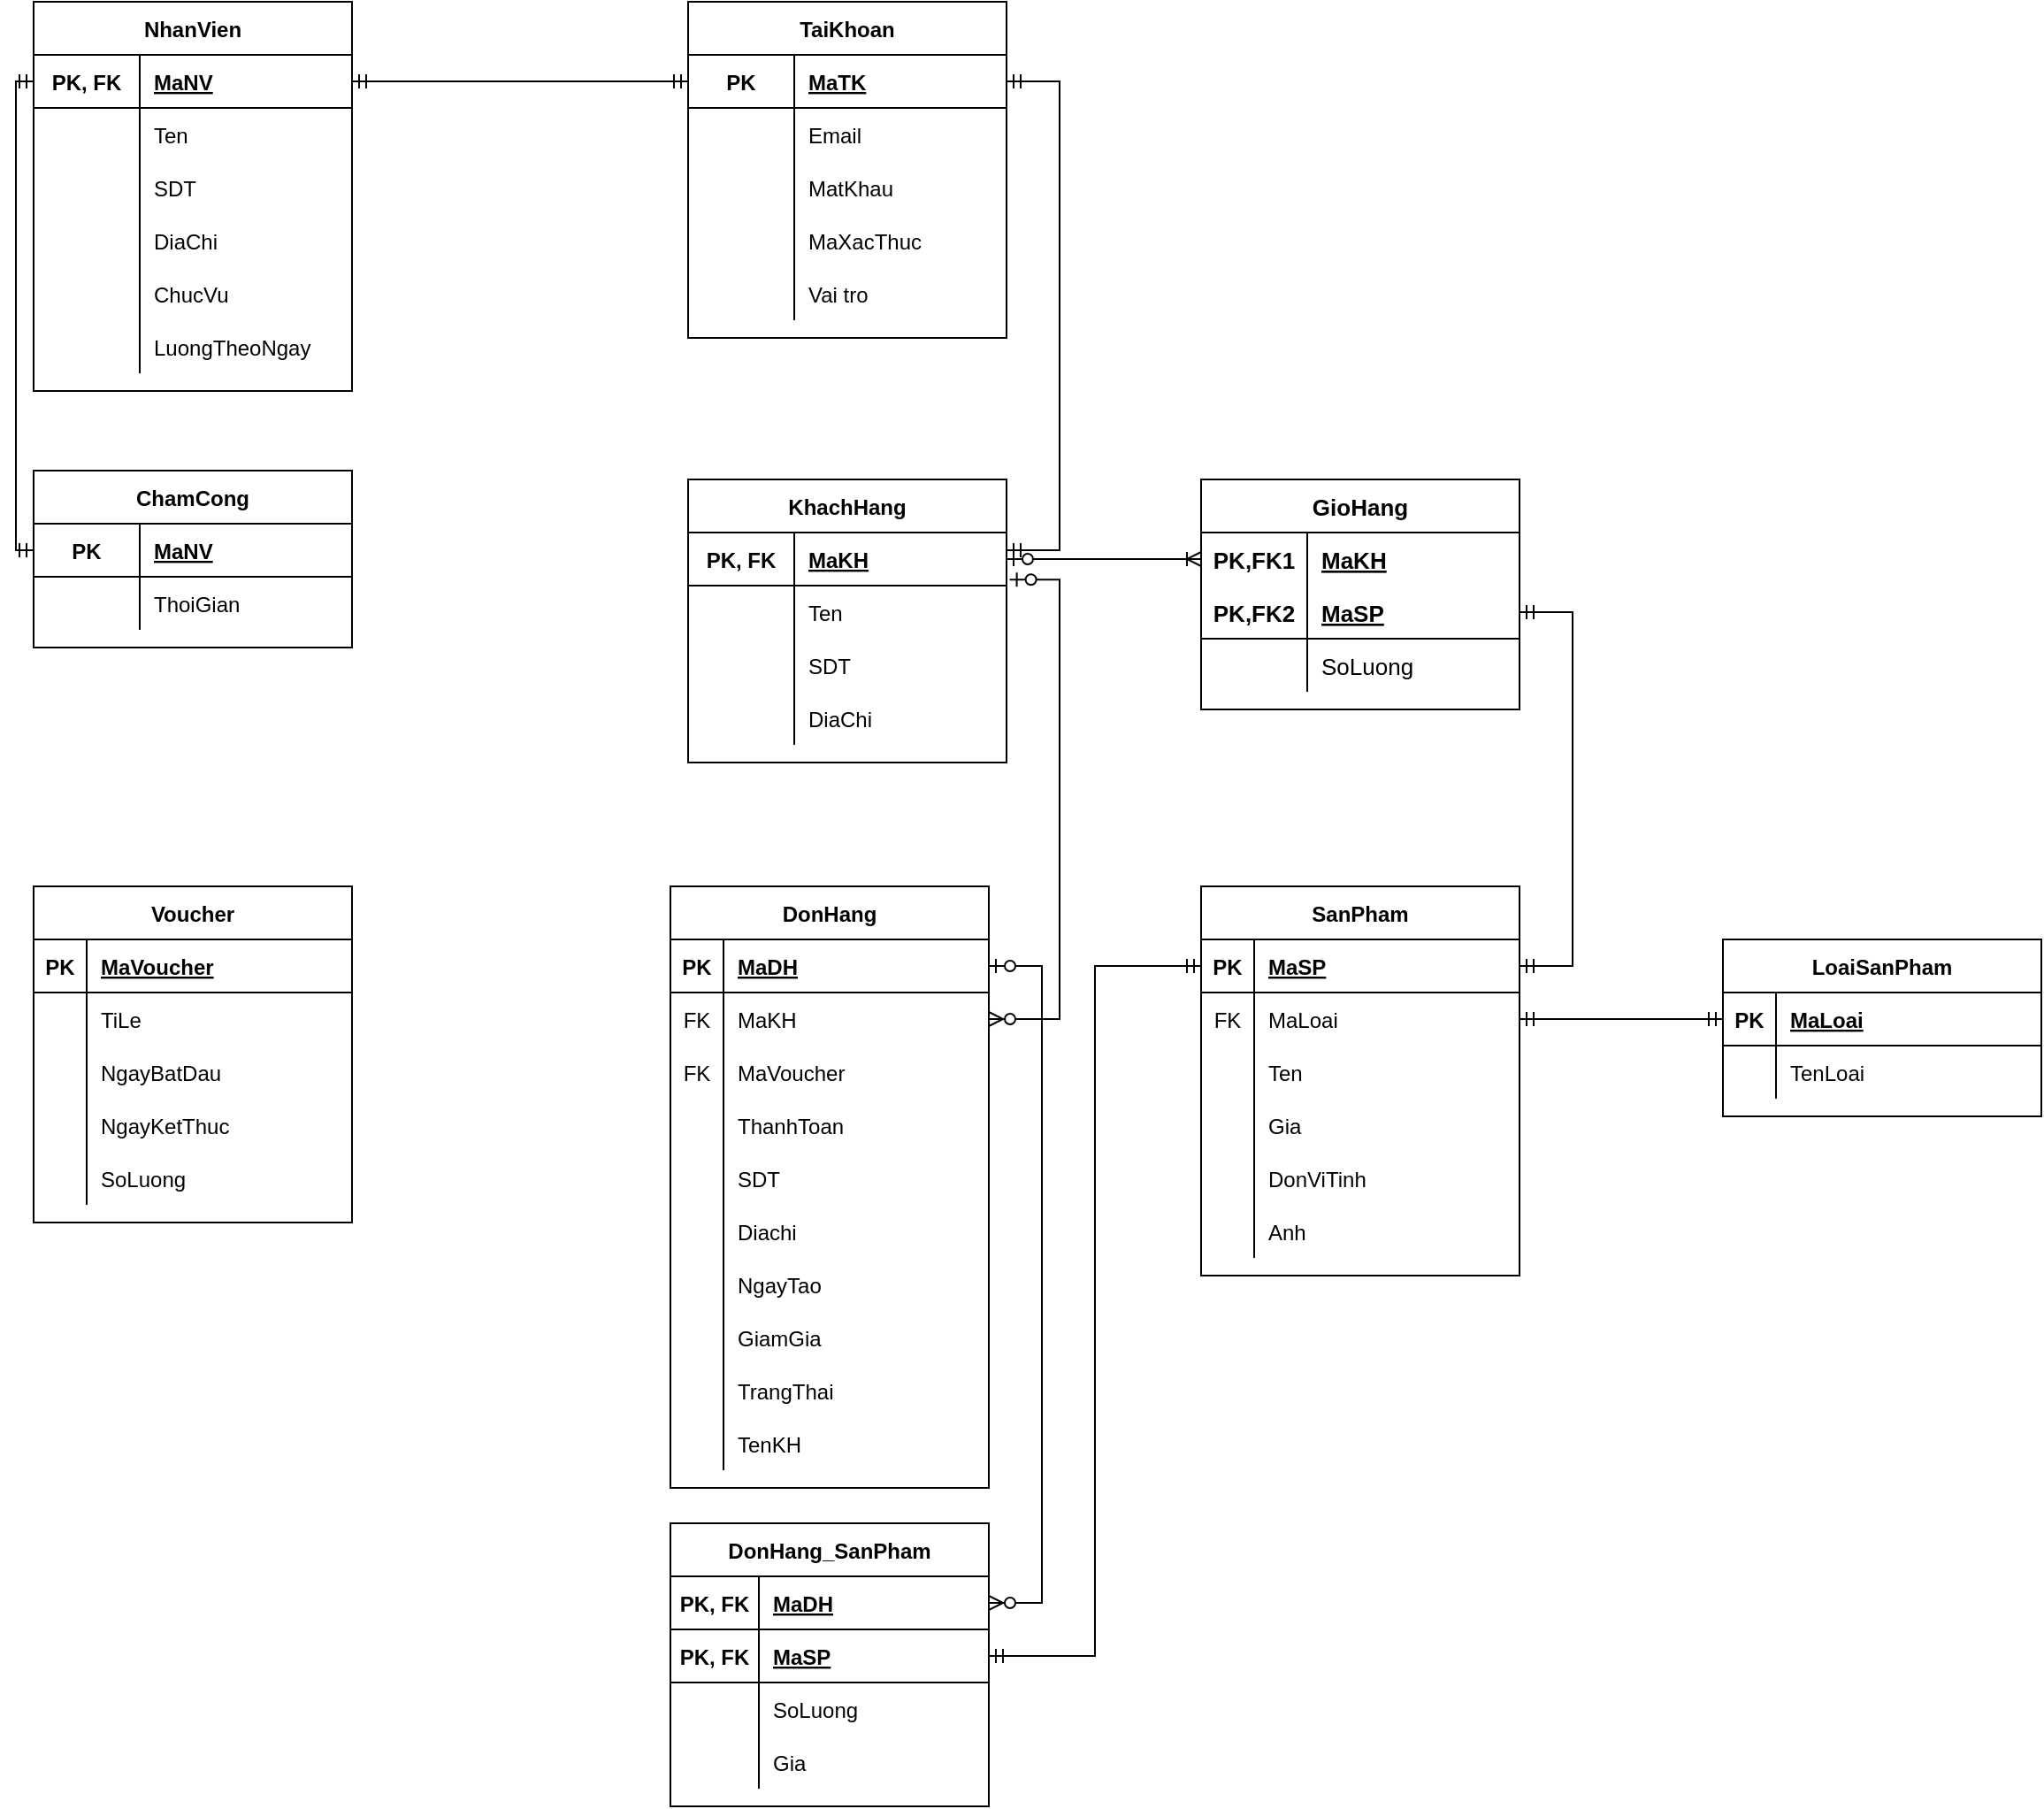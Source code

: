<mxfile version="20.5.1" type="device"><diagram id="2MQ65dTAMbM0hrOz49dH" name="Page-1"><mxGraphModel dx="1278" dy="539" grid="1" gridSize="10" guides="1" tooltips="1" connect="1" arrows="1" fold="1" page="1" pageScale="1" pageWidth="850" pageHeight="1100" math="0" shadow="0"><root><mxCell id="0"/><mxCell id="1" parent="0"/><mxCell id="7SohN_tbLrfVwOP-H9gC-47" value="KhachHang" style="shape=table;startSize=30;container=1;collapsible=1;childLayout=tableLayout;fixedRows=1;rowLines=0;fontStyle=1;align=center;resizeLast=1;" parent="1" vertex="1"><mxGeometry x="510" y="310" width="180" height="160" as="geometry"/></mxCell><mxCell id="7SohN_tbLrfVwOP-H9gC-48" value="" style="shape=tableRow;horizontal=0;startSize=0;swimlaneHead=0;swimlaneBody=0;fillColor=none;collapsible=0;dropTarget=0;points=[[0,0.5],[1,0.5]];portConstraint=eastwest;top=0;left=0;right=0;bottom=1;" parent="7SohN_tbLrfVwOP-H9gC-47" vertex="1"><mxGeometry y="30" width="180" height="30" as="geometry"/></mxCell><mxCell id="7SohN_tbLrfVwOP-H9gC-49" value="PK, FK" style="shape=partialRectangle;connectable=0;fillColor=none;top=0;left=0;bottom=0;right=0;fontStyle=1;overflow=hidden;" parent="7SohN_tbLrfVwOP-H9gC-48" vertex="1"><mxGeometry width="60" height="30" as="geometry"><mxRectangle width="60" height="30" as="alternateBounds"/></mxGeometry></mxCell><mxCell id="7SohN_tbLrfVwOP-H9gC-50" value="MaKH" style="shape=partialRectangle;connectable=0;fillColor=none;top=0;left=0;bottom=0;right=0;align=left;spacingLeft=6;fontStyle=5;overflow=hidden;" parent="7SohN_tbLrfVwOP-H9gC-48" vertex="1"><mxGeometry x="60" width="120" height="30" as="geometry"><mxRectangle width="120" height="30" as="alternateBounds"/></mxGeometry></mxCell><mxCell id="7SohN_tbLrfVwOP-H9gC-51" value="" style="shape=tableRow;horizontal=0;startSize=0;swimlaneHead=0;swimlaneBody=0;fillColor=none;collapsible=0;dropTarget=0;points=[[0,0.5],[1,0.5]];portConstraint=eastwest;top=0;left=0;right=0;bottom=0;" parent="7SohN_tbLrfVwOP-H9gC-47" vertex="1"><mxGeometry y="60" width="180" height="30" as="geometry"/></mxCell><mxCell id="7SohN_tbLrfVwOP-H9gC-52" value="" style="shape=partialRectangle;connectable=0;fillColor=none;top=0;left=0;bottom=0;right=0;editable=1;overflow=hidden;" parent="7SohN_tbLrfVwOP-H9gC-51" vertex="1"><mxGeometry width="60" height="30" as="geometry"><mxRectangle width="60" height="30" as="alternateBounds"/></mxGeometry></mxCell><mxCell id="7SohN_tbLrfVwOP-H9gC-53" value="Ten" style="shape=partialRectangle;connectable=0;fillColor=none;top=0;left=0;bottom=0;right=0;align=left;spacingLeft=6;overflow=hidden;" parent="7SohN_tbLrfVwOP-H9gC-51" vertex="1"><mxGeometry x="60" width="120" height="30" as="geometry"><mxRectangle width="120" height="30" as="alternateBounds"/></mxGeometry></mxCell><mxCell id="7SohN_tbLrfVwOP-H9gC-54" value="" style="shape=tableRow;horizontal=0;startSize=0;swimlaneHead=0;swimlaneBody=0;fillColor=none;collapsible=0;dropTarget=0;points=[[0,0.5],[1,0.5]];portConstraint=eastwest;top=0;left=0;right=0;bottom=0;" parent="7SohN_tbLrfVwOP-H9gC-47" vertex="1"><mxGeometry y="90" width="180" height="30" as="geometry"/></mxCell><mxCell id="7SohN_tbLrfVwOP-H9gC-55" value="" style="shape=partialRectangle;connectable=0;fillColor=none;top=0;left=0;bottom=0;right=0;editable=1;overflow=hidden;" parent="7SohN_tbLrfVwOP-H9gC-54" vertex="1"><mxGeometry width="60" height="30" as="geometry"><mxRectangle width="60" height="30" as="alternateBounds"/></mxGeometry></mxCell><mxCell id="7SohN_tbLrfVwOP-H9gC-56" value="SDT" style="shape=partialRectangle;connectable=0;fillColor=none;top=0;left=0;bottom=0;right=0;align=left;spacingLeft=6;overflow=hidden;" parent="7SohN_tbLrfVwOP-H9gC-54" vertex="1"><mxGeometry x="60" width="120" height="30" as="geometry"><mxRectangle width="120" height="30" as="alternateBounds"/></mxGeometry></mxCell><mxCell id="7SohN_tbLrfVwOP-H9gC-57" value="" style="shape=tableRow;horizontal=0;startSize=0;swimlaneHead=0;swimlaneBody=0;fillColor=none;collapsible=0;dropTarget=0;points=[[0,0.5],[1,0.5]];portConstraint=eastwest;top=0;left=0;right=0;bottom=0;" parent="7SohN_tbLrfVwOP-H9gC-47" vertex="1"><mxGeometry y="120" width="180" height="30" as="geometry"/></mxCell><mxCell id="7SohN_tbLrfVwOP-H9gC-58" value="" style="shape=partialRectangle;connectable=0;fillColor=none;top=0;left=0;bottom=0;right=0;editable=1;overflow=hidden;" parent="7SohN_tbLrfVwOP-H9gC-57" vertex="1"><mxGeometry width="60" height="30" as="geometry"><mxRectangle width="60" height="30" as="alternateBounds"/></mxGeometry></mxCell><mxCell id="7SohN_tbLrfVwOP-H9gC-59" value="DiaChi" style="shape=partialRectangle;connectable=0;fillColor=none;top=0;left=0;bottom=0;right=0;align=left;spacingLeft=6;overflow=hidden;" parent="7SohN_tbLrfVwOP-H9gC-57" vertex="1"><mxGeometry x="60" width="120" height="30" as="geometry"><mxRectangle width="120" height="30" as="alternateBounds"/></mxGeometry></mxCell><mxCell id="7SohN_tbLrfVwOP-H9gC-103" value="SanPham" style="shape=table;startSize=30;container=1;collapsible=1;childLayout=tableLayout;fixedRows=1;rowLines=0;fontStyle=1;align=center;resizeLast=1;" parent="1" vertex="1"><mxGeometry x="800" y="540" width="180" height="220" as="geometry"/></mxCell><mxCell id="7SohN_tbLrfVwOP-H9gC-104" value="" style="shape=tableRow;horizontal=0;startSize=0;swimlaneHead=0;swimlaneBody=0;fillColor=none;collapsible=0;dropTarget=0;points=[[0,0.5],[1,0.5]];portConstraint=eastwest;top=0;left=0;right=0;bottom=1;" parent="7SohN_tbLrfVwOP-H9gC-103" vertex="1"><mxGeometry y="30" width="180" height="30" as="geometry"/></mxCell><mxCell id="7SohN_tbLrfVwOP-H9gC-105" value="PK" style="shape=partialRectangle;connectable=0;fillColor=none;top=0;left=0;bottom=0;right=0;fontStyle=1;overflow=hidden;" parent="7SohN_tbLrfVwOP-H9gC-104" vertex="1"><mxGeometry width="30" height="30" as="geometry"><mxRectangle width="30" height="30" as="alternateBounds"/></mxGeometry></mxCell><mxCell id="7SohN_tbLrfVwOP-H9gC-106" value="MaSP" style="shape=partialRectangle;connectable=0;fillColor=none;top=0;left=0;bottom=0;right=0;align=left;spacingLeft=6;fontStyle=5;overflow=hidden;" parent="7SohN_tbLrfVwOP-H9gC-104" vertex="1"><mxGeometry x="30" width="150" height="30" as="geometry"><mxRectangle width="150" height="30" as="alternateBounds"/></mxGeometry></mxCell><mxCell id="7SohN_tbLrfVwOP-H9gC-107" value="" style="shape=tableRow;horizontal=0;startSize=0;swimlaneHead=0;swimlaneBody=0;fillColor=none;collapsible=0;dropTarget=0;points=[[0,0.5],[1,0.5]];portConstraint=eastwest;top=0;left=0;right=0;bottom=0;" parent="7SohN_tbLrfVwOP-H9gC-103" vertex="1"><mxGeometry y="60" width="180" height="30" as="geometry"/></mxCell><mxCell id="7SohN_tbLrfVwOP-H9gC-108" value="FK" style="shape=partialRectangle;connectable=0;fillColor=none;top=0;left=0;bottom=0;right=0;editable=1;overflow=hidden;" parent="7SohN_tbLrfVwOP-H9gC-107" vertex="1"><mxGeometry width="30" height="30" as="geometry"><mxRectangle width="30" height="30" as="alternateBounds"/></mxGeometry></mxCell><mxCell id="7SohN_tbLrfVwOP-H9gC-109" value="MaLoai" style="shape=partialRectangle;connectable=0;fillColor=none;top=0;left=0;bottom=0;right=0;align=left;spacingLeft=6;overflow=hidden;" parent="7SohN_tbLrfVwOP-H9gC-107" vertex="1"><mxGeometry x="30" width="150" height="30" as="geometry"><mxRectangle width="150" height="30" as="alternateBounds"/></mxGeometry></mxCell><mxCell id="7SohN_tbLrfVwOP-H9gC-110" value="" style="shape=tableRow;horizontal=0;startSize=0;swimlaneHead=0;swimlaneBody=0;fillColor=none;collapsible=0;dropTarget=0;points=[[0,0.5],[1,0.5]];portConstraint=eastwest;top=0;left=0;right=0;bottom=0;" parent="7SohN_tbLrfVwOP-H9gC-103" vertex="1"><mxGeometry y="90" width="180" height="30" as="geometry"/></mxCell><mxCell id="7SohN_tbLrfVwOP-H9gC-111" value="" style="shape=partialRectangle;connectable=0;fillColor=none;top=0;left=0;bottom=0;right=0;editable=1;overflow=hidden;" parent="7SohN_tbLrfVwOP-H9gC-110" vertex="1"><mxGeometry width="30" height="30" as="geometry"><mxRectangle width="30" height="30" as="alternateBounds"/></mxGeometry></mxCell><mxCell id="7SohN_tbLrfVwOP-H9gC-112" value="Ten" style="shape=partialRectangle;connectable=0;fillColor=none;top=0;left=0;bottom=0;right=0;align=left;spacingLeft=6;overflow=hidden;" parent="7SohN_tbLrfVwOP-H9gC-110" vertex="1"><mxGeometry x="30" width="150" height="30" as="geometry"><mxRectangle width="150" height="30" as="alternateBounds"/></mxGeometry></mxCell><mxCell id="7SohN_tbLrfVwOP-H9gC-113" value="" style="shape=tableRow;horizontal=0;startSize=0;swimlaneHead=0;swimlaneBody=0;fillColor=none;collapsible=0;dropTarget=0;points=[[0,0.5],[1,0.5]];portConstraint=eastwest;top=0;left=0;right=0;bottom=0;" parent="7SohN_tbLrfVwOP-H9gC-103" vertex="1"><mxGeometry y="120" width="180" height="30" as="geometry"/></mxCell><mxCell id="7SohN_tbLrfVwOP-H9gC-114" value="" style="shape=partialRectangle;connectable=0;fillColor=none;top=0;left=0;bottom=0;right=0;editable=1;overflow=hidden;" parent="7SohN_tbLrfVwOP-H9gC-113" vertex="1"><mxGeometry width="30" height="30" as="geometry"><mxRectangle width="30" height="30" as="alternateBounds"/></mxGeometry></mxCell><mxCell id="7SohN_tbLrfVwOP-H9gC-115" value="Gia" style="shape=partialRectangle;connectable=0;fillColor=none;top=0;left=0;bottom=0;right=0;align=left;spacingLeft=6;overflow=hidden;" parent="7SohN_tbLrfVwOP-H9gC-113" vertex="1"><mxGeometry x="30" width="150" height="30" as="geometry"><mxRectangle width="150" height="30" as="alternateBounds"/></mxGeometry></mxCell><mxCell id="7SohN_tbLrfVwOP-H9gC-116" value="" style="shape=tableRow;horizontal=0;startSize=0;swimlaneHead=0;swimlaneBody=0;fillColor=none;collapsible=0;dropTarget=0;points=[[0,0.5],[1,0.5]];portConstraint=eastwest;top=0;left=0;right=0;bottom=0;" parent="7SohN_tbLrfVwOP-H9gC-103" vertex="1"><mxGeometry y="150" width="180" height="30" as="geometry"/></mxCell><mxCell id="7SohN_tbLrfVwOP-H9gC-117" value="" style="shape=partialRectangle;connectable=0;fillColor=none;top=0;left=0;bottom=0;right=0;editable=1;overflow=hidden;" parent="7SohN_tbLrfVwOP-H9gC-116" vertex="1"><mxGeometry width="30" height="30" as="geometry"><mxRectangle width="30" height="30" as="alternateBounds"/></mxGeometry></mxCell><mxCell id="7SohN_tbLrfVwOP-H9gC-118" value="DonViTinh" style="shape=partialRectangle;connectable=0;fillColor=none;top=0;left=0;bottom=0;right=0;align=left;spacingLeft=6;overflow=hidden;" parent="7SohN_tbLrfVwOP-H9gC-116" vertex="1"><mxGeometry x="30" width="150" height="30" as="geometry"><mxRectangle width="150" height="30" as="alternateBounds"/></mxGeometry></mxCell><mxCell id="7SohN_tbLrfVwOP-H9gC-119" value="" style="shape=tableRow;horizontal=0;startSize=0;swimlaneHead=0;swimlaneBody=0;fillColor=none;collapsible=0;dropTarget=0;points=[[0,0.5],[1,0.5]];portConstraint=eastwest;top=0;left=0;right=0;bottom=0;" parent="7SohN_tbLrfVwOP-H9gC-103" vertex="1"><mxGeometry y="180" width="180" height="30" as="geometry"/></mxCell><mxCell id="7SohN_tbLrfVwOP-H9gC-120" value="" style="shape=partialRectangle;connectable=0;fillColor=none;top=0;left=0;bottom=0;right=0;editable=1;overflow=hidden;" parent="7SohN_tbLrfVwOP-H9gC-119" vertex="1"><mxGeometry width="30" height="30" as="geometry"><mxRectangle width="30" height="30" as="alternateBounds"/></mxGeometry></mxCell><mxCell id="7SohN_tbLrfVwOP-H9gC-121" value="Anh" style="shape=partialRectangle;connectable=0;fillColor=none;top=0;left=0;bottom=0;right=0;align=left;spacingLeft=6;overflow=hidden;" parent="7SohN_tbLrfVwOP-H9gC-119" vertex="1"><mxGeometry x="30" width="150" height="30" as="geometry"><mxRectangle width="150" height="30" as="alternateBounds"/></mxGeometry></mxCell><mxCell id="7SohN_tbLrfVwOP-H9gC-122" value="LoaiSanPham" style="shape=table;startSize=30;container=1;collapsible=1;childLayout=tableLayout;fixedRows=1;rowLines=0;fontStyle=1;align=center;resizeLast=1;" parent="1" vertex="1"><mxGeometry x="1095" y="570" width="180" height="100" as="geometry"/></mxCell><mxCell id="7SohN_tbLrfVwOP-H9gC-123" value="" style="shape=tableRow;horizontal=0;startSize=0;swimlaneHead=0;swimlaneBody=0;fillColor=none;collapsible=0;dropTarget=0;points=[[0,0.5],[1,0.5]];portConstraint=eastwest;top=0;left=0;right=0;bottom=1;" parent="7SohN_tbLrfVwOP-H9gC-122" vertex="1"><mxGeometry y="30" width="180" height="30" as="geometry"/></mxCell><mxCell id="7SohN_tbLrfVwOP-H9gC-124" value="PK" style="shape=partialRectangle;connectable=0;fillColor=none;top=0;left=0;bottom=0;right=0;fontStyle=1;overflow=hidden;" parent="7SohN_tbLrfVwOP-H9gC-123" vertex="1"><mxGeometry width="30" height="30" as="geometry"><mxRectangle width="30" height="30" as="alternateBounds"/></mxGeometry></mxCell><mxCell id="7SohN_tbLrfVwOP-H9gC-125" value="MaLoai" style="shape=partialRectangle;connectable=0;fillColor=none;top=0;left=0;bottom=0;right=0;align=left;spacingLeft=6;fontStyle=5;overflow=hidden;" parent="7SohN_tbLrfVwOP-H9gC-123" vertex="1"><mxGeometry x="30" width="150" height="30" as="geometry"><mxRectangle width="150" height="30" as="alternateBounds"/></mxGeometry></mxCell><mxCell id="7SohN_tbLrfVwOP-H9gC-126" value="" style="shape=tableRow;horizontal=0;startSize=0;swimlaneHead=0;swimlaneBody=0;fillColor=none;collapsible=0;dropTarget=0;points=[[0,0.5],[1,0.5]];portConstraint=eastwest;top=0;left=0;right=0;bottom=0;" parent="7SohN_tbLrfVwOP-H9gC-122" vertex="1"><mxGeometry y="60" width="180" height="30" as="geometry"/></mxCell><mxCell id="7SohN_tbLrfVwOP-H9gC-127" value="" style="shape=partialRectangle;connectable=0;fillColor=none;top=0;left=0;bottom=0;right=0;editable=1;overflow=hidden;" parent="7SohN_tbLrfVwOP-H9gC-126" vertex="1"><mxGeometry width="30" height="30" as="geometry"><mxRectangle width="30" height="30" as="alternateBounds"/></mxGeometry></mxCell><mxCell id="7SohN_tbLrfVwOP-H9gC-128" value="TenLoai" style="shape=partialRectangle;connectable=0;fillColor=none;top=0;left=0;bottom=0;right=0;align=left;spacingLeft=6;overflow=hidden;" parent="7SohN_tbLrfVwOP-H9gC-126" vertex="1"><mxGeometry x="30" width="150" height="30" as="geometry"><mxRectangle width="150" height="30" as="alternateBounds"/></mxGeometry></mxCell><mxCell id="7SohN_tbLrfVwOP-H9gC-135" value="DonHang" style="shape=table;startSize=30;container=1;collapsible=1;childLayout=tableLayout;fixedRows=1;rowLines=0;fontStyle=1;align=center;resizeLast=1;" parent="1" vertex="1"><mxGeometry x="500" y="540" width="180" height="340" as="geometry"/></mxCell><mxCell id="7SohN_tbLrfVwOP-H9gC-136" value="" style="shape=tableRow;horizontal=0;startSize=0;swimlaneHead=0;swimlaneBody=0;fillColor=none;collapsible=0;dropTarget=0;points=[[0,0.5],[1,0.5]];portConstraint=eastwest;top=0;left=0;right=0;bottom=1;" parent="7SohN_tbLrfVwOP-H9gC-135" vertex="1"><mxGeometry y="30" width="180" height="30" as="geometry"/></mxCell><mxCell id="7SohN_tbLrfVwOP-H9gC-137" value="PK" style="shape=partialRectangle;connectable=0;fillColor=none;top=0;left=0;bottom=0;right=0;fontStyle=1;overflow=hidden;" parent="7SohN_tbLrfVwOP-H9gC-136" vertex="1"><mxGeometry width="30" height="30" as="geometry"><mxRectangle width="30" height="30" as="alternateBounds"/></mxGeometry></mxCell><mxCell id="7SohN_tbLrfVwOP-H9gC-138" value="MaDH" style="shape=partialRectangle;connectable=0;fillColor=none;top=0;left=0;bottom=0;right=0;align=left;spacingLeft=6;fontStyle=5;overflow=hidden;" parent="7SohN_tbLrfVwOP-H9gC-136" vertex="1"><mxGeometry x="30" width="150" height="30" as="geometry"><mxRectangle width="150" height="30" as="alternateBounds"/></mxGeometry></mxCell><mxCell id="7SohN_tbLrfVwOP-H9gC-139" value="" style="shape=tableRow;horizontal=0;startSize=0;swimlaneHead=0;swimlaneBody=0;fillColor=none;collapsible=0;dropTarget=0;points=[[0,0.5],[1,0.5]];portConstraint=eastwest;top=0;left=0;right=0;bottom=0;" parent="7SohN_tbLrfVwOP-H9gC-135" vertex="1"><mxGeometry y="60" width="180" height="30" as="geometry"/></mxCell><mxCell id="7SohN_tbLrfVwOP-H9gC-140" value="FK" style="shape=partialRectangle;connectable=0;fillColor=none;top=0;left=0;bottom=0;right=0;editable=1;overflow=hidden;" parent="7SohN_tbLrfVwOP-H9gC-139" vertex="1"><mxGeometry width="30" height="30" as="geometry"><mxRectangle width="30" height="30" as="alternateBounds"/></mxGeometry></mxCell><mxCell id="7SohN_tbLrfVwOP-H9gC-141" value="MaKH" style="shape=partialRectangle;connectable=0;fillColor=none;top=0;left=0;bottom=0;right=0;align=left;spacingLeft=6;overflow=hidden;" parent="7SohN_tbLrfVwOP-H9gC-139" vertex="1"><mxGeometry x="30" width="150" height="30" as="geometry"><mxRectangle width="150" height="30" as="alternateBounds"/></mxGeometry></mxCell><mxCell id="7SohN_tbLrfVwOP-H9gC-142" value="" style="shape=tableRow;horizontal=0;startSize=0;swimlaneHead=0;swimlaneBody=0;fillColor=none;collapsible=0;dropTarget=0;points=[[0,0.5],[1,0.5]];portConstraint=eastwest;top=0;left=0;right=0;bottom=0;" parent="7SohN_tbLrfVwOP-H9gC-135" vertex="1"><mxGeometry y="90" width="180" height="30" as="geometry"/></mxCell><mxCell id="7SohN_tbLrfVwOP-H9gC-143" value="FK" style="shape=partialRectangle;connectable=0;fillColor=none;top=0;left=0;bottom=0;right=0;editable=1;overflow=hidden;" parent="7SohN_tbLrfVwOP-H9gC-142" vertex="1"><mxGeometry width="30" height="30" as="geometry"><mxRectangle width="30" height="30" as="alternateBounds"/></mxGeometry></mxCell><mxCell id="7SohN_tbLrfVwOP-H9gC-144" value="MaVoucher" style="shape=partialRectangle;connectable=0;fillColor=none;top=0;left=0;bottom=0;right=0;align=left;spacingLeft=6;overflow=hidden;" parent="7SohN_tbLrfVwOP-H9gC-142" vertex="1"><mxGeometry x="30" width="150" height="30" as="geometry"><mxRectangle width="150" height="30" as="alternateBounds"/></mxGeometry></mxCell><mxCell id="7SohN_tbLrfVwOP-H9gC-145" value="" style="shape=tableRow;horizontal=0;startSize=0;swimlaneHead=0;swimlaneBody=0;fillColor=none;collapsible=0;dropTarget=0;points=[[0,0.5],[1,0.5]];portConstraint=eastwest;top=0;left=0;right=0;bottom=0;" parent="7SohN_tbLrfVwOP-H9gC-135" vertex="1"><mxGeometry y="120" width="180" height="30" as="geometry"/></mxCell><mxCell id="7SohN_tbLrfVwOP-H9gC-146" value="" style="shape=partialRectangle;connectable=0;fillColor=none;top=0;left=0;bottom=0;right=0;editable=1;overflow=hidden;" parent="7SohN_tbLrfVwOP-H9gC-145" vertex="1"><mxGeometry width="30" height="30" as="geometry"><mxRectangle width="30" height="30" as="alternateBounds"/></mxGeometry></mxCell><mxCell id="7SohN_tbLrfVwOP-H9gC-147" value="ThanhToan" style="shape=partialRectangle;connectable=0;fillColor=none;top=0;left=0;bottom=0;right=0;align=left;spacingLeft=6;overflow=hidden;" parent="7SohN_tbLrfVwOP-H9gC-145" vertex="1"><mxGeometry x="30" width="150" height="30" as="geometry"><mxRectangle width="150" height="30" as="alternateBounds"/></mxGeometry></mxCell><mxCell id="7SohN_tbLrfVwOP-H9gC-148" value="" style="shape=tableRow;horizontal=0;startSize=0;swimlaneHead=0;swimlaneBody=0;fillColor=none;collapsible=0;dropTarget=0;points=[[0,0.5],[1,0.5]];portConstraint=eastwest;top=0;left=0;right=0;bottom=0;" parent="7SohN_tbLrfVwOP-H9gC-135" vertex="1"><mxGeometry y="150" width="180" height="30" as="geometry"/></mxCell><mxCell id="7SohN_tbLrfVwOP-H9gC-149" value="" style="shape=partialRectangle;connectable=0;fillColor=none;top=0;left=0;bottom=0;right=0;editable=1;overflow=hidden;" parent="7SohN_tbLrfVwOP-H9gC-148" vertex="1"><mxGeometry width="30" height="30" as="geometry"><mxRectangle width="30" height="30" as="alternateBounds"/></mxGeometry></mxCell><mxCell id="7SohN_tbLrfVwOP-H9gC-150" value="SDT" style="shape=partialRectangle;connectable=0;fillColor=none;top=0;left=0;bottom=0;right=0;align=left;spacingLeft=6;overflow=hidden;" parent="7SohN_tbLrfVwOP-H9gC-148" vertex="1"><mxGeometry x="30" width="150" height="30" as="geometry"><mxRectangle width="150" height="30" as="alternateBounds"/></mxGeometry></mxCell><mxCell id="7SohN_tbLrfVwOP-H9gC-196" value="" style="shape=tableRow;horizontal=0;startSize=0;swimlaneHead=0;swimlaneBody=0;fillColor=none;collapsible=0;dropTarget=0;points=[[0,0.5],[1,0.5]];portConstraint=eastwest;top=0;left=0;right=0;bottom=0;" parent="7SohN_tbLrfVwOP-H9gC-135" vertex="1"><mxGeometry y="180" width="180" height="30" as="geometry"/></mxCell><mxCell id="7SohN_tbLrfVwOP-H9gC-197" value="" style="shape=partialRectangle;connectable=0;fillColor=none;top=0;left=0;bottom=0;right=0;editable=1;overflow=hidden;" parent="7SohN_tbLrfVwOP-H9gC-196" vertex="1"><mxGeometry width="30" height="30" as="geometry"><mxRectangle width="30" height="30" as="alternateBounds"/></mxGeometry></mxCell><mxCell id="7SohN_tbLrfVwOP-H9gC-198" value="Diachi" style="shape=partialRectangle;connectable=0;fillColor=none;top=0;left=0;bottom=0;right=0;align=left;spacingLeft=6;overflow=hidden;" parent="7SohN_tbLrfVwOP-H9gC-196" vertex="1"><mxGeometry x="30" width="150" height="30" as="geometry"><mxRectangle width="150" height="30" as="alternateBounds"/></mxGeometry></mxCell><mxCell id="7SohN_tbLrfVwOP-H9gC-199" value="" style="shape=tableRow;horizontal=0;startSize=0;swimlaneHead=0;swimlaneBody=0;fillColor=none;collapsible=0;dropTarget=0;points=[[0,0.5],[1,0.5]];portConstraint=eastwest;top=0;left=0;right=0;bottom=0;" parent="7SohN_tbLrfVwOP-H9gC-135" vertex="1"><mxGeometry y="210" width="180" height="30" as="geometry"/></mxCell><mxCell id="7SohN_tbLrfVwOP-H9gC-200" value="" style="shape=partialRectangle;connectable=0;fillColor=none;top=0;left=0;bottom=0;right=0;editable=1;overflow=hidden;" parent="7SohN_tbLrfVwOP-H9gC-199" vertex="1"><mxGeometry width="30" height="30" as="geometry"><mxRectangle width="30" height="30" as="alternateBounds"/></mxGeometry></mxCell><mxCell id="7SohN_tbLrfVwOP-H9gC-201" value="NgayTao" style="shape=partialRectangle;connectable=0;fillColor=none;top=0;left=0;bottom=0;right=0;align=left;spacingLeft=6;overflow=hidden;" parent="7SohN_tbLrfVwOP-H9gC-199" vertex="1"><mxGeometry x="30" width="150" height="30" as="geometry"><mxRectangle width="150" height="30" as="alternateBounds"/></mxGeometry></mxCell><mxCell id="Rgbl98CQS4b7A144QTYz-1" value="" style="shape=tableRow;horizontal=0;startSize=0;swimlaneHead=0;swimlaneBody=0;fillColor=none;collapsible=0;dropTarget=0;points=[[0,0.5],[1,0.5]];portConstraint=eastwest;top=0;left=0;right=0;bottom=0;" parent="7SohN_tbLrfVwOP-H9gC-135" vertex="1"><mxGeometry y="240" width="180" height="30" as="geometry"/></mxCell><mxCell id="Rgbl98CQS4b7A144QTYz-2" value="" style="shape=partialRectangle;connectable=0;fillColor=none;top=0;left=0;bottom=0;right=0;editable=1;overflow=hidden;" parent="Rgbl98CQS4b7A144QTYz-1" vertex="1"><mxGeometry width="30" height="30" as="geometry"><mxRectangle width="30" height="30" as="alternateBounds"/></mxGeometry></mxCell><mxCell id="Rgbl98CQS4b7A144QTYz-3" value="GiamGia" style="shape=partialRectangle;connectable=0;fillColor=none;top=0;left=0;bottom=0;right=0;align=left;spacingLeft=6;overflow=hidden;" parent="Rgbl98CQS4b7A144QTYz-1" vertex="1"><mxGeometry x="30" width="150" height="30" as="geometry"><mxRectangle width="150" height="30" as="alternateBounds"/></mxGeometry></mxCell><mxCell id="Rgbl98CQS4b7A144QTYz-4" value="" style="shape=tableRow;horizontal=0;startSize=0;swimlaneHead=0;swimlaneBody=0;fillColor=none;collapsible=0;dropTarget=0;points=[[0,0.5],[1,0.5]];portConstraint=eastwest;top=0;left=0;right=0;bottom=0;" parent="7SohN_tbLrfVwOP-H9gC-135" vertex="1"><mxGeometry y="270" width="180" height="30" as="geometry"/></mxCell><mxCell id="Rgbl98CQS4b7A144QTYz-5" value="" style="shape=partialRectangle;connectable=0;fillColor=none;top=0;left=0;bottom=0;right=0;editable=1;overflow=hidden;" parent="Rgbl98CQS4b7A144QTYz-4" vertex="1"><mxGeometry width="30" height="30" as="geometry"><mxRectangle width="30" height="30" as="alternateBounds"/></mxGeometry></mxCell><mxCell id="Rgbl98CQS4b7A144QTYz-6" value="TrangThai" style="shape=partialRectangle;connectable=0;fillColor=none;top=0;left=0;bottom=0;right=0;align=left;spacingLeft=6;overflow=hidden;" parent="Rgbl98CQS4b7A144QTYz-4" vertex="1"><mxGeometry x="30" width="150" height="30" as="geometry"><mxRectangle width="150" height="30" as="alternateBounds"/></mxGeometry></mxCell><mxCell id="PHkFn1XntpcdCClT9qyd-1" value="" style="shape=tableRow;horizontal=0;startSize=0;swimlaneHead=0;swimlaneBody=0;fillColor=none;collapsible=0;dropTarget=0;points=[[0,0.5],[1,0.5]];portConstraint=eastwest;top=0;left=0;right=0;bottom=0;" vertex="1" parent="7SohN_tbLrfVwOP-H9gC-135"><mxGeometry y="300" width="180" height="30" as="geometry"/></mxCell><mxCell id="PHkFn1XntpcdCClT9qyd-2" value="" style="shape=partialRectangle;connectable=0;fillColor=none;top=0;left=0;bottom=0;right=0;editable=1;overflow=hidden;" vertex="1" parent="PHkFn1XntpcdCClT9qyd-1"><mxGeometry width="30" height="30" as="geometry"><mxRectangle width="30" height="30" as="alternateBounds"/></mxGeometry></mxCell><mxCell id="PHkFn1XntpcdCClT9qyd-3" value="TenKH" style="shape=partialRectangle;connectable=0;fillColor=none;top=0;left=0;bottom=0;right=0;align=left;spacingLeft=6;overflow=hidden;" vertex="1" parent="PHkFn1XntpcdCClT9qyd-1"><mxGeometry x="30" width="150" height="30" as="geometry"><mxRectangle width="150" height="30" as="alternateBounds"/></mxGeometry></mxCell><mxCell id="7SohN_tbLrfVwOP-H9gC-151" value="DonHang_SanPham" style="shape=table;startSize=30;container=1;collapsible=1;childLayout=tableLayout;fixedRows=1;rowLines=0;fontStyle=1;align=center;resizeLast=1;" parent="1" vertex="1"><mxGeometry x="500" y="900" width="180" height="160" as="geometry"/></mxCell><mxCell id="cTCHvyXPVBJy12ku8Khw-1" value="" style="shape=tableRow;horizontal=0;startSize=0;swimlaneHead=0;swimlaneBody=0;fillColor=none;collapsible=0;dropTarget=0;points=[[0,0.5],[1,0.5]];portConstraint=eastwest;top=0;left=0;right=0;bottom=1;" parent="7SohN_tbLrfVwOP-H9gC-151" vertex="1"><mxGeometry y="30" width="180" height="30" as="geometry"/></mxCell><mxCell id="cTCHvyXPVBJy12ku8Khw-2" value="PK, FK" style="shape=partialRectangle;connectable=0;fillColor=none;top=0;left=0;bottom=0;right=0;fontStyle=1;overflow=hidden;" parent="cTCHvyXPVBJy12ku8Khw-1" vertex="1"><mxGeometry width="50" height="30" as="geometry"><mxRectangle width="50" height="30" as="alternateBounds"/></mxGeometry></mxCell><mxCell id="cTCHvyXPVBJy12ku8Khw-3" value="MaDH" style="shape=partialRectangle;connectable=0;fillColor=none;top=0;left=0;bottom=0;right=0;align=left;spacingLeft=6;fontStyle=5;overflow=hidden;" parent="cTCHvyXPVBJy12ku8Khw-1" vertex="1"><mxGeometry x="50" width="130" height="30" as="geometry"><mxRectangle width="130" height="30" as="alternateBounds"/></mxGeometry></mxCell><mxCell id="7SohN_tbLrfVwOP-H9gC-152" value="" style="shape=tableRow;horizontal=0;startSize=0;swimlaneHead=0;swimlaneBody=0;fillColor=none;collapsible=0;dropTarget=0;points=[[0,0.5],[1,0.5]];portConstraint=eastwest;top=0;left=0;right=0;bottom=1;" parent="7SohN_tbLrfVwOP-H9gC-151" vertex="1"><mxGeometry y="60" width="180" height="30" as="geometry"/></mxCell><mxCell id="7SohN_tbLrfVwOP-H9gC-153" value="PK, FK" style="shape=partialRectangle;connectable=0;fillColor=none;top=0;left=0;bottom=0;right=0;fontStyle=1;overflow=hidden;" parent="7SohN_tbLrfVwOP-H9gC-152" vertex="1"><mxGeometry width="50" height="30" as="geometry"><mxRectangle width="50" height="30" as="alternateBounds"/></mxGeometry></mxCell><mxCell id="7SohN_tbLrfVwOP-H9gC-154" value="MaSP" style="shape=partialRectangle;connectable=0;fillColor=none;top=0;left=0;bottom=0;right=0;align=left;spacingLeft=6;fontStyle=5;overflow=hidden;" parent="7SohN_tbLrfVwOP-H9gC-152" vertex="1"><mxGeometry x="50" width="130" height="30" as="geometry"><mxRectangle width="130" height="30" as="alternateBounds"/></mxGeometry></mxCell><mxCell id="7SohN_tbLrfVwOP-H9gC-158" value="" style="shape=tableRow;horizontal=0;startSize=0;swimlaneHead=0;swimlaneBody=0;fillColor=none;collapsible=0;dropTarget=0;points=[[0,0.5],[1,0.5]];portConstraint=eastwest;top=0;left=0;right=0;bottom=0;" parent="7SohN_tbLrfVwOP-H9gC-151" vertex="1"><mxGeometry y="90" width="180" height="30" as="geometry"/></mxCell><mxCell id="7SohN_tbLrfVwOP-H9gC-159" value="" style="shape=partialRectangle;connectable=0;fillColor=none;top=0;left=0;bottom=0;right=0;editable=1;overflow=hidden;" parent="7SohN_tbLrfVwOP-H9gC-158" vertex="1"><mxGeometry width="50" height="30" as="geometry"><mxRectangle width="50" height="30" as="alternateBounds"/></mxGeometry></mxCell><mxCell id="7SohN_tbLrfVwOP-H9gC-160" value="SoLuong" style="shape=partialRectangle;connectable=0;fillColor=none;top=0;left=0;bottom=0;right=0;align=left;spacingLeft=6;overflow=hidden;" parent="7SohN_tbLrfVwOP-H9gC-158" vertex="1"><mxGeometry x="50" width="130" height="30" as="geometry"><mxRectangle width="130" height="30" as="alternateBounds"/></mxGeometry></mxCell><mxCell id="7SohN_tbLrfVwOP-H9gC-161" value="" style="shape=tableRow;horizontal=0;startSize=0;swimlaneHead=0;swimlaneBody=0;fillColor=none;collapsible=0;dropTarget=0;points=[[0,0.5],[1,0.5]];portConstraint=eastwest;top=0;left=0;right=0;bottom=0;" parent="7SohN_tbLrfVwOP-H9gC-151" vertex="1"><mxGeometry y="120" width="180" height="30" as="geometry"/></mxCell><mxCell id="7SohN_tbLrfVwOP-H9gC-162" value="" style="shape=partialRectangle;connectable=0;fillColor=none;top=0;left=0;bottom=0;right=0;editable=1;overflow=hidden;" parent="7SohN_tbLrfVwOP-H9gC-161" vertex="1"><mxGeometry width="50" height="30" as="geometry"><mxRectangle width="50" height="30" as="alternateBounds"/></mxGeometry></mxCell><mxCell id="7SohN_tbLrfVwOP-H9gC-163" value="Gia" style="shape=partialRectangle;connectable=0;fillColor=none;top=0;left=0;bottom=0;right=0;align=left;spacingLeft=6;overflow=hidden;" parent="7SohN_tbLrfVwOP-H9gC-161" vertex="1"><mxGeometry x="50" width="130" height="30" as="geometry"><mxRectangle width="130" height="30" as="alternateBounds"/></mxGeometry></mxCell><mxCell id="7SohN_tbLrfVwOP-H9gC-164" value="Voucher" style="shape=table;startSize=30;container=1;collapsible=1;childLayout=tableLayout;fixedRows=1;rowLines=0;fontStyle=1;align=center;resizeLast=1;" parent="1" vertex="1"><mxGeometry x="140" y="540" width="180" height="190" as="geometry"/></mxCell><mxCell id="7SohN_tbLrfVwOP-H9gC-165" value="" style="shape=tableRow;horizontal=0;startSize=0;swimlaneHead=0;swimlaneBody=0;fillColor=none;collapsible=0;dropTarget=0;points=[[0,0.5],[1,0.5]];portConstraint=eastwest;top=0;left=0;right=0;bottom=1;" parent="7SohN_tbLrfVwOP-H9gC-164" vertex="1"><mxGeometry y="30" width="180" height="30" as="geometry"/></mxCell><mxCell id="7SohN_tbLrfVwOP-H9gC-166" value="PK" style="shape=partialRectangle;connectable=0;fillColor=none;top=0;left=0;bottom=0;right=0;fontStyle=1;overflow=hidden;" parent="7SohN_tbLrfVwOP-H9gC-165" vertex="1"><mxGeometry width="30" height="30" as="geometry"><mxRectangle width="30" height="30" as="alternateBounds"/></mxGeometry></mxCell><mxCell id="7SohN_tbLrfVwOP-H9gC-167" value="MaVoucher" style="shape=partialRectangle;connectable=0;fillColor=none;top=0;left=0;bottom=0;right=0;align=left;spacingLeft=6;fontStyle=5;overflow=hidden;" parent="7SohN_tbLrfVwOP-H9gC-165" vertex="1"><mxGeometry x="30" width="150" height="30" as="geometry"><mxRectangle width="150" height="30" as="alternateBounds"/></mxGeometry></mxCell><mxCell id="7SohN_tbLrfVwOP-H9gC-168" value="" style="shape=tableRow;horizontal=0;startSize=0;swimlaneHead=0;swimlaneBody=0;fillColor=none;collapsible=0;dropTarget=0;points=[[0,0.5],[1,0.5]];portConstraint=eastwest;top=0;left=0;right=0;bottom=0;" parent="7SohN_tbLrfVwOP-H9gC-164" vertex="1"><mxGeometry y="60" width="180" height="30" as="geometry"/></mxCell><mxCell id="7SohN_tbLrfVwOP-H9gC-169" value="" style="shape=partialRectangle;connectable=0;fillColor=none;top=0;left=0;bottom=0;right=0;editable=1;overflow=hidden;" parent="7SohN_tbLrfVwOP-H9gC-168" vertex="1"><mxGeometry width="30" height="30" as="geometry"><mxRectangle width="30" height="30" as="alternateBounds"/></mxGeometry></mxCell><mxCell id="7SohN_tbLrfVwOP-H9gC-170" value="TiLe" style="shape=partialRectangle;connectable=0;fillColor=none;top=0;left=0;bottom=0;right=0;align=left;spacingLeft=6;overflow=hidden;" parent="7SohN_tbLrfVwOP-H9gC-168" vertex="1"><mxGeometry x="30" width="150" height="30" as="geometry"><mxRectangle width="150" height="30" as="alternateBounds"/></mxGeometry></mxCell><mxCell id="7SohN_tbLrfVwOP-H9gC-174" value="" style="shape=tableRow;horizontal=0;startSize=0;swimlaneHead=0;swimlaneBody=0;fillColor=none;collapsible=0;dropTarget=0;points=[[0,0.5],[1,0.5]];portConstraint=eastwest;top=0;left=0;right=0;bottom=0;" parent="7SohN_tbLrfVwOP-H9gC-164" vertex="1"><mxGeometry y="90" width="180" height="30" as="geometry"/></mxCell><mxCell id="7SohN_tbLrfVwOP-H9gC-175" value="" style="shape=partialRectangle;connectable=0;fillColor=none;top=0;left=0;bottom=0;right=0;editable=1;overflow=hidden;" parent="7SohN_tbLrfVwOP-H9gC-174" vertex="1"><mxGeometry width="30" height="30" as="geometry"><mxRectangle width="30" height="30" as="alternateBounds"/></mxGeometry></mxCell><mxCell id="7SohN_tbLrfVwOP-H9gC-176" value="NgayBatDau" style="shape=partialRectangle;connectable=0;fillColor=none;top=0;left=0;bottom=0;right=0;align=left;spacingLeft=6;overflow=hidden;" parent="7SohN_tbLrfVwOP-H9gC-174" vertex="1"><mxGeometry x="30" width="150" height="30" as="geometry"><mxRectangle width="150" height="30" as="alternateBounds"/></mxGeometry></mxCell><mxCell id="7SohN_tbLrfVwOP-H9gC-215" value="" style="shape=tableRow;horizontal=0;startSize=0;swimlaneHead=0;swimlaneBody=0;fillColor=none;collapsible=0;dropTarget=0;points=[[0,0.5],[1,0.5]];portConstraint=eastwest;top=0;left=0;right=0;bottom=0;" parent="7SohN_tbLrfVwOP-H9gC-164" vertex="1"><mxGeometry y="120" width="180" height="30" as="geometry"/></mxCell><mxCell id="7SohN_tbLrfVwOP-H9gC-216" value="" style="shape=partialRectangle;connectable=0;fillColor=none;top=0;left=0;bottom=0;right=0;editable=1;overflow=hidden;" parent="7SohN_tbLrfVwOP-H9gC-215" vertex="1"><mxGeometry width="30" height="30" as="geometry"><mxRectangle width="30" height="30" as="alternateBounds"/></mxGeometry></mxCell><mxCell id="7SohN_tbLrfVwOP-H9gC-217" value="NgayKetThuc" style="shape=partialRectangle;connectable=0;fillColor=none;top=0;left=0;bottom=0;right=0;align=left;spacingLeft=6;overflow=hidden;" parent="7SohN_tbLrfVwOP-H9gC-215" vertex="1"><mxGeometry x="30" width="150" height="30" as="geometry"><mxRectangle width="150" height="30" as="alternateBounds"/></mxGeometry></mxCell><mxCell id="7SohN_tbLrfVwOP-H9gC-218" value="" style="shape=tableRow;horizontal=0;startSize=0;swimlaneHead=0;swimlaneBody=0;fillColor=none;collapsible=0;dropTarget=0;points=[[0,0.5],[1,0.5]];portConstraint=eastwest;top=0;left=0;right=0;bottom=0;" parent="7SohN_tbLrfVwOP-H9gC-164" vertex="1"><mxGeometry y="150" width="180" height="30" as="geometry"/></mxCell><mxCell id="7SohN_tbLrfVwOP-H9gC-219" value="" style="shape=partialRectangle;connectable=0;fillColor=none;top=0;left=0;bottom=0;right=0;editable=1;overflow=hidden;" parent="7SohN_tbLrfVwOP-H9gC-218" vertex="1"><mxGeometry width="30" height="30" as="geometry"><mxRectangle width="30" height="30" as="alternateBounds"/></mxGeometry></mxCell><mxCell id="7SohN_tbLrfVwOP-H9gC-220" value="SoLuong" style="shape=partialRectangle;connectable=0;fillColor=none;top=0;left=0;bottom=0;right=0;align=left;spacingLeft=6;overflow=hidden;" parent="7SohN_tbLrfVwOP-H9gC-218" vertex="1"><mxGeometry x="30" width="150" height="30" as="geometry"><mxRectangle width="150" height="30" as="alternateBounds"/></mxGeometry></mxCell><mxCell id="7SohN_tbLrfVwOP-H9gC-180" value="TaiKhoan" style="shape=table;startSize=30;container=1;collapsible=1;childLayout=tableLayout;fixedRows=1;rowLines=0;fontStyle=1;align=center;resizeLast=1;" parent="1" vertex="1"><mxGeometry x="510" y="40" width="180" height="190" as="geometry"/></mxCell><mxCell id="7SohN_tbLrfVwOP-H9gC-181" value="" style="shape=tableRow;horizontal=0;startSize=0;swimlaneHead=0;swimlaneBody=0;fillColor=none;collapsible=0;dropTarget=0;points=[[0,0.5],[1,0.5]];portConstraint=eastwest;top=0;left=0;right=0;bottom=1;" parent="7SohN_tbLrfVwOP-H9gC-180" vertex="1"><mxGeometry y="30" width="180" height="30" as="geometry"/></mxCell><mxCell id="7SohN_tbLrfVwOP-H9gC-182" value="PK" style="shape=partialRectangle;connectable=0;fillColor=none;top=0;left=0;bottom=0;right=0;fontStyle=1;overflow=hidden;" parent="7SohN_tbLrfVwOP-H9gC-181" vertex="1"><mxGeometry width="60" height="30" as="geometry"><mxRectangle width="60" height="30" as="alternateBounds"/></mxGeometry></mxCell><mxCell id="7SohN_tbLrfVwOP-H9gC-183" value="MaTK" style="shape=partialRectangle;connectable=0;fillColor=none;top=0;left=0;bottom=0;right=0;align=left;spacingLeft=6;fontStyle=5;overflow=hidden;" parent="7SohN_tbLrfVwOP-H9gC-181" vertex="1"><mxGeometry x="60" width="120" height="30" as="geometry"><mxRectangle width="120" height="30" as="alternateBounds"/></mxGeometry></mxCell><mxCell id="7SohN_tbLrfVwOP-H9gC-184" value="" style="shape=tableRow;horizontal=0;startSize=0;swimlaneHead=0;swimlaneBody=0;fillColor=none;collapsible=0;dropTarget=0;points=[[0,0.5],[1,0.5]];portConstraint=eastwest;top=0;left=0;right=0;bottom=0;" parent="7SohN_tbLrfVwOP-H9gC-180" vertex="1"><mxGeometry y="60" width="180" height="30" as="geometry"/></mxCell><mxCell id="7SohN_tbLrfVwOP-H9gC-185" value="" style="shape=partialRectangle;connectable=0;fillColor=none;top=0;left=0;bottom=0;right=0;editable=1;overflow=hidden;" parent="7SohN_tbLrfVwOP-H9gC-184" vertex="1"><mxGeometry width="60" height="30" as="geometry"><mxRectangle width="60" height="30" as="alternateBounds"/></mxGeometry></mxCell><mxCell id="7SohN_tbLrfVwOP-H9gC-186" value="Email" style="shape=partialRectangle;connectable=0;fillColor=none;top=0;left=0;bottom=0;right=0;align=left;spacingLeft=6;overflow=hidden;" parent="7SohN_tbLrfVwOP-H9gC-184" vertex="1"><mxGeometry x="60" width="120" height="30" as="geometry"><mxRectangle width="120" height="30" as="alternateBounds"/></mxGeometry></mxCell><mxCell id="7SohN_tbLrfVwOP-H9gC-187" value="" style="shape=tableRow;horizontal=0;startSize=0;swimlaneHead=0;swimlaneBody=0;fillColor=none;collapsible=0;dropTarget=0;points=[[0,0.5],[1,0.5]];portConstraint=eastwest;top=0;left=0;right=0;bottom=0;" parent="7SohN_tbLrfVwOP-H9gC-180" vertex="1"><mxGeometry y="90" width="180" height="30" as="geometry"/></mxCell><mxCell id="7SohN_tbLrfVwOP-H9gC-188" value="" style="shape=partialRectangle;connectable=0;fillColor=none;top=0;left=0;bottom=0;right=0;editable=1;overflow=hidden;" parent="7SohN_tbLrfVwOP-H9gC-187" vertex="1"><mxGeometry width="60" height="30" as="geometry"><mxRectangle width="60" height="30" as="alternateBounds"/></mxGeometry></mxCell><mxCell id="7SohN_tbLrfVwOP-H9gC-189" value="MatKhau" style="shape=partialRectangle;connectable=0;fillColor=none;top=0;left=0;bottom=0;right=0;align=left;spacingLeft=6;overflow=hidden;" parent="7SohN_tbLrfVwOP-H9gC-187" vertex="1"><mxGeometry x="60" width="120" height="30" as="geometry"><mxRectangle width="120" height="30" as="alternateBounds"/></mxGeometry></mxCell><mxCell id="7SohN_tbLrfVwOP-H9gC-190" value="" style="shape=tableRow;horizontal=0;startSize=0;swimlaneHead=0;swimlaneBody=0;fillColor=none;collapsible=0;dropTarget=0;points=[[0,0.5],[1,0.5]];portConstraint=eastwest;top=0;left=0;right=0;bottom=0;" parent="7SohN_tbLrfVwOP-H9gC-180" vertex="1"><mxGeometry y="120" width="180" height="30" as="geometry"/></mxCell><mxCell id="7SohN_tbLrfVwOP-H9gC-191" value="" style="shape=partialRectangle;connectable=0;fillColor=none;top=0;left=0;bottom=0;right=0;editable=1;overflow=hidden;" parent="7SohN_tbLrfVwOP-H9gC-190" vertex="1"><mxGeometry width="60" height="30" as="geometry"><mxRectangle width="60" height="30" as="alternateBounds"/></mxGeometry></mxCell><mxCell id="7SohN_tbLrfVwOP-H9gC-192" value="MaXacThuc" style="shape=partialRectangle;connectable=0;fillColor=none;top=0;left=0;bottom=0;right=0;align=left;spacingLeft=6;overflow=hidden;" parent="7SohN_tbLrfVwOP-H9gC-190" vertex="1"><mxGeometry x="60" width="120" height="30" as="geometry"><mxRectangle width="120" height="30" as="alternateBounds"/></mxGeometry></mxCell><mxCell id="7SohN_tbLrfVwOP-H9gC-193" value="" style="shape=tableRow;horizontal=0;startSize=0;swimlaneHead=0;swimlaneBody=0;fillColor=none;collapsible=0;dropTarget=0;points=[[0,0.5],[1,0.5]];portConstraint=eastwest;top=0;left=0;right=0;bottom=0;" parent="7SohN_tbLrfVwOP-H9gC-180" vertex="1"><mxGeometry y="150" width="180" height="30" as="geometry"/></mxCell><mxCell id="7SohN_tbLrfVwOP-H9gC-194" value="" style="shape=partialRectangle;connectable=0;fillColor=none;top=0;left=0;bottom=0;right=0;editable=1;overflow=hidden;" parent="7SohN_tbLrfVwOP-H9gC-193" vertex="1"><mxGeometry width="60" height="30" as="geometry"><mxRectangle width="60" height="30" as="alternateBounds"/></mxGeometry></mxCell><mxCell id="7SohN_tbLrfVwOP-H9gC-195" value="Vai tro" style="shape=partialRectangle;connectable=0;fillColor=none;top=0;left=0;bottom=0;right=0;align=left;spacingLeft=6;overflow=hidden;" parent="7SohN_tbLrfVwOP-H9gC-193" vertex="1"><mxGeometry x="60" width="120" height="30" as="geometry"><mxRectangle width="120" height="30" as="alternateBounds"/></mxGeometry></mxCell><mxCell id="7SohN_tbLrfVwOP-H9gC-221" value="ChamCong" style="shape=table;startSize=30;container=1;collapsible=1;childLayout=tableLayout;fixedRows=1;rowLines=0;fontStyle=1;align=center;resizeLast=1;" parent="1" vertex="1"><mxGeometry x="140" y="305" width="180" height="100" as="geometry"/></mxCell><mxCell id="7SohN_tbLrfVwOP-H9gC-222" value="" style="shape=tableRow;horizontal=0;startSize=0;swimlaneHead=0;swimlaneBody=0;fillColor=none;collapsible=0;dropTarget=0;points=[[0,0.5],[1,0.5]];portConstraint=eastwest;top=0;left=0;right=0;bottom=1;" parent="7SohN_tbLrfVwOP-H9gC-221" vertex="1"><mxGeometry y="30" width="180" height="30" as="geometry"/></mxCell><mxCell id="7SohN_tbLrfVwOP-H9gC-223" value="PK" style="shape=partialRectangle;connectable=0;fillColor=none;top=0;left=0;bottom=0;right=0;fontStyle=1;overflow=hidden;" parent="7SohN_tbLrfVwOP-H9gC-222" vertex="1"><mxGeometry width="60" height="30" as="geometry"><mxRectangle width="60" height="30" as="alternateBounds"/></mxGeometry></mxCell><mxCell id="7SohN_tbLrfVwOP-H9gC-224" value="MaNV" style="shape=partialRectangle;connectable=0;fillColor=none;top=0;left=0;bottom=0;right=0;align=left;spacingLeft=6;fontStyle=5;overflow=hidden;" parent="7SohN_tbLrfVwOP-H9gC-222" vertex="1"><mxGeometry x="60" width="120" height="30" as="geometry"><mxRectangle width="120" height="30" as="alternateBounds"/></mxGeometry></mxCell><mxCell id="7SohN_tbLrfVwOP-H9gC-225" value="" style="shape=tableRow;horizontal=0;startSize=0;swimlaneHead=0;swimlaneBody=0;fillColor=none;collapsible=0;dropTarget=0;points=[[0,0.5],[1,0.5]];portConstraint=eastwest;top=0;left=0;right=0;bottom=0;" parent="7SohN_tbLrfVwOP-H9gC-221" vertex="1"><mxGeometry y="60" width="180" height="30" as="geometry"/></mxCell><mxCell id="7SohN_tbLrfVwOP-H9gC-226" value="" style="shape=partialRectangle;connectable=0;fillColor=none;top=0;left=0;bottom=0;right=0;editable=1;overflow=hidden;" parent="7SohN_tbLrfVwOP-H9gC-225" vertex="1"><mxGeometry width="60" height="30" as="geometry"><mxRectangle width="60" height="30" as="alternateBounds"/></mxGeometry></mxCell><mxCell id="7SohN_tbLrfVwOP-H9gC-227" value="ThoiGian" style="shape=partialRectangle;connectable=0;fillColor=none;top=0;left=0;bottom=0;right=0;align=left;spacingLeft=6;overflow=hidden;" parent="7SohN_tbLrfVwOP-H9gC-225" vertex="1"><mxGeometry x="60" width="120" height="30" as="geometry"><mxRectangle width="120" height="30" as="alternateBounds"/></mxGeometry></mxCell><mxCell id="7SohN_tbLrfVwOP-H9gC-250" value="NhanVien" style="shape=table;startSize=30;container=1;collapsible=1;childLayout=tableLayout;fixedRows=1;rowLines=0;fontStyle=1;align=center;resizeLast=1;" parent="1" vertex="1"><mxGeometry x="140" y="40" width="180" height="220" as="geometry"/></mxCell><mxCell id="7SohN_tbLrfVwOP-H9gC-251" value="" style="shape=tableRow;horizontal=0;startSize=0;swimlaneHead=0;swimlaneBody=0;fillColor=none;collapsible=0;dropTarget=0;points=[[0,0.5],[1,0.5]];portConstraint=eastwest;top=0;left=0;right=0;bottom=1;" parent="7SohN_tbLrfVwOP-H9gC-250" vertex="1"><mxGeometry y="30" width="180" height="30" as="geometry"/></mxCell><mxCell id="7SohN_tbLrfVwOP-H9gC-252" value="PK, FK" style="shape=partialRectangle;connectable=0;fillColor=none;top=0;left=0;bottom=0;right=0;fontStyle=1;overflow=hidden;" parent="7SohN_tbLrfVwOP-H9gC-251" vertex="1"><mxGeometry width="60" height="30" as="geometry"><mxRectangle width="60" height="30" as="alternateBounds"/></mxGeometry></mxCell><mxCell id="7SohN_tbLrfVwOP-H9gC-253" value="MaNV" style="shape=partialRectangle;connectable=0;fillColor=none;top=0;left=0;bottom=0;right=0;align=left;spacingLeft=6;fontStyle=5;overflow=hidden;" parent="7SohN_tbLrfVwOP-H9gC-251" vertex="1"><mxGeometry x="60" width="120" height="30" as="geometry"><mxRectangle width="120" height="30" as="alternateBounds"/></mxGeometry></mxCell><mxCell id="7SohN_tbLrfVwOP-H9gC-254" value="" style="shape=tableRow;horizontal=0;startSize=0;swimlaneHead=0;swimlaneBody=0;fillColor=none;collapsible=0;dropTarget=0;points=[[0,0.5],[1,0.5]];portConstraint=eastwest;top=0;left=0;right=0;bottom=0;" parent="7SohN_tbLrfVwOP-H9gC-250" vertex="1"><mxGeometry y="60" width="180" height="30" as="geometry"/></mxCell><mxCell id="7SohN_tbLrfVwOP-H9gC-255" value="" style="shape=partialRectangle;connectable=0;fillColor=none;top=0;left=0;bottom=0;right=0;editable=1;overflow=hidden;" parent="7SohN_tbLrfVwOP-H9gC-254" vertex="1"><mxGeometry width="60" height="30" as="geometry"><mxRectangle width="60" height="30" as="alternateBounds"/></mxGeometry></mxCell><mxCell id="7SohN_tbLrfVwOP-H9gC-256" value="Ten" style="shape=partialRectangle;connectable=0;fillColor=none;top=0;left=0;bottom=0;right=0;align=left;spacingLeft=6;overflow=hidden;" parent="7SohN_tbLrfVwOP-H9gC-254" vertex="1"><mxGeometry x="60" width="120" height="30" as="geometry"><mxRectangle width="120" height="30" as="alternateBounds"/></mxGeometry></mxCell><mxCell id="7SohN_tbLrfVwOP-H9gC-257" value="" style="shape=tableRow;horizontal=0;startSize=0;swimlaneHead=0;swimlaneBody=0;fillColor=none;collapsible=0;dropTarget=0;points=[[0,0.5],[1,0.5]];portConstraint=eastwest;top=0;left=0;right=0;bottom=0;" parent="7SohN_tbLrfVwOP-H9gC-250" vertex="1"><mxGeometry y="90" width="180" height="30" as="geometry"/></mxCell><mxCell id="7SohN_tbLrfVwOP-H9gC-258" value="" style="shape=partialRectangle;connectable=0;fillColor=none;top=0;left=0;bottom=0;right=0;editable=1;overflow=hidden;" parent="7SohN_tbLrfVwOP-H9gC-257" vertex="1"><mxGeometry width="60" height="30" as="geometry"><mxRectangle width="60" height="30" as="alternateBounds"/></mxGeometry></mxCell><mxCell id="7SohN_tbLrfVwOP-H9gC-259" value="SDT" style="shape=partialRectangle;connectable=0;fillColor=none;top=0;left=0;bottom=0;right=0;align=left;spacingLeft=6;overflow=hidden;" parent="7SohN_tbLrfVwOP-H9gC-257" vertex="1"><mxGeometry x="60" width="120" height="30" as="geometry"><mxRectangle width="120" height="30" as="alternateBounds"/></mxGeometry></mxCell><mxCell id="7SohN_tbLrfVwOP-H9gC-260" value="" style="shape=tableRow;horizontal=0;startSize=0;swimlaneHead=0;swimlaneBody=0;fillColor=none;collapsible=0;dropTarget=0;points=[[0,0.5],[1,0.5]];portConstraint=eastwest;top=0;left=0;right=0;bottom=0;" parent="7SohN_tbLrfVwOP-H9gC-250" vertex="1"><mxGeometry y="120" width="180" height="30" as="geometry"/></mxCell><mxCell id="7SohN_tbLrfVwOP-H9gC-261" value="" style="shape=partialRectangle;connectable=0;fillColor=none;top=0;left=0;bottom=0;right=0;editable=1;overflow=hidden;" parent="7SohN_tbLrfVwOP-H9gC-260" vertex="1"><mxGeometry width="60" height="30" as="geometry"><mxRectangle width="60" height="30" as="alternateBounds"/></mxGeometry></mxCell><mxCell id="7SohN_tbLrfVwOP-H9gC-262" value="DiaChi" style="shape=partialRectangle;connectable=0;fillColor=none;top=0;left=0;bottom=0;right=0;align=left;spacingLeft=6;overflow=hidden;" parent="7SohN_tbLrfVwOP-H9gC-260" vertex="1"><mxGeometry x="60" width="120" height="30" as="geometry"><mxRectangle width="120" height="30" as="alternateBounds"/></mxGeometry></mxCell><mxCell id="7SohN_tbLrfVwOP-H9gC-288" value="" style="shape=tableRow;horizontal=0;startSize=0;swimlaneHead=0;swimlaneBody=0;fillColor=none;collapsible=0;dropTarget=0;points=[[0,0.5],[1,0.5]];portConstraint=eastwest;top=0;left=0;right=0;bottom=0;" parent="7SohN_tbLrfVwOP-H9gC-250" vertex="1"><mxGeometry y="150" width="180" height="30" as="geometry"/></mxCell><mxCell id="7SohN_tbLrfVwOP-H9gC-289" value="" style="shape=partialRectangle;connectable=0;fillColor=none;top=0;left=0;bottom=0;right=0;editable=1;overflow=hidden;" parent="7SohN_tbLrfVwOP-H9gC-288" vertex="1"><mxGeometry width="60" height="30" as="geometry"><mxRectangle width="60" height="30" as="alternateBounds"/></mxGeometry></mxCell><mxCell id="7SohN_tbLrfVwOP-H9gC-290" value="ChucVu" style="shape=partialRectangle;connectable=0;fillColor=none;top=0;left=0;bottom=0;right=0;align=left;spacingLeft=6;overflow=hidden;" parent="7SohN_tbLrfVwOP-H9gC-288" vertex="1"><mxGeometry x="60" width="120" height="30" as="geometry"><mxRectangle width="120" height="30" as="alternateBounds"/></mxGeometry></mxCell><mxCell id="7SohN_tbLrfVwOP-H9gC-291" value="" style="shape=tableRow;horizontal=0;startSize=0;swimlaneHead=0;swimlaneBody=0;fillColor=none;collapsible=0;dropTarget=0;points=[[0,0.5],[1,0.5]];portConstraint=eastwest;top=0;left=0;right=0;bottom=0;" parent="7SohN_tbLrfVwOP-H9gC-250" vertex="1"><mxGeometry y="180" width="180" height="30" as="geometry"/></mxCell><mxCell id="7SohN_tbLrfVwOP-H9gC-292" value="" style="shape=partialRectangle;connectable=0;fillColor=none;top=0;left=0;bottom=0;right=0;editable=1;overflow=hidden;" parent="7SohN_tbLrfVwOP-H9gC-291" vertex="1"><mxGeometry width="60" height="30" as="geometry"><mxRectangle width="60" height="30" as="alternateBounds"/></mxGeometry></mxCell><mxCell id="7SohN_tbLrfVwOP-H9gC-293" value="LuongTheoNgay" style="shape=partialRectangle;connectable=0;fillColor=none;top=0;left=0;bottom=0;right=0;align=left;spacingLeft=6;overflow=hidden;" parent="7SohN_tbLrfVwOP-H9gC-291" vertex="1"><mxGeometry x="60" width="120" height="30" as="geometry"><mxRectangle width="120" height="30" as="alternateBounds"/></mxGeometry></mxCell><mxCell id="7SohN_tbLrfVwOP-H9gC-297" value="" style="edgeStyle=entityRelationEdgeStyle;fontSize=12;html=1;endArrow=ERmandOne;startArrow=ERmandOne;rounded=0;exitX=1;exitY=0.5;exitDx=0;exitDy=0;entryX=0;entryY=0.5;entryDx=0;entryDy=0;" parent="1" source="7SohN_tbLrfVwOP-H9gC-251" target="7SohN_tbLrfVwOP-H9gC-181" edge="1"><mxGeometry width="100" height="100" relative="1" as="geometry"><mxPoint x="340" y="380" as="sourcePoint"/><mxPoint x="440" y="280" as="targetPoint"/></mxGeometry></mxCell><mxCell id="7SohN_tbLrfVwOP-H9gC-307" value="" style="edgeStyle=orthogonalEdgeStyle;fontSize=12;html=1;endArrow=ERmandOne;startArrow=ERmandOne;rounded=0;exitX=0;exitY=0.5;exitDx=0;exitDy=0;entryX=0;entryY=0.5;entryDx=0;entryDy=0;" parent="1" source="7SohN_tbLrfVwOP-H9gC-222" target="7SohN_tbLrfVwOP-H9gC-251" edge="1"><mxGeometry width="100" height="100" relative="1" as="geometry"><mxPoint x="340" y="350" as="sourcePoint"/><mxPoint x="440" y="250" as="targetPoint"/></mxGeometry></mxCell><mxCell id="cTCHvyXPVBJy12ku8Khw-18" value="" style="edgeStyle=entityRelationEdgeStyle;fontSize=12;html=1;endArrow=ERmandOne;startArrow=ERmandOne;rounded=0;entryX=1;entryY=0.5;entryDx=0;entryDy=0;" parent="1" target="7SohN_tbLrfVwOP-H9gC-181" edge="1"><mxGeometry width="100" height="100" relative="1" as="geometry"><mxPoint x="690" y="350" as="sourcePoint"/><mxPoint x="1060" y="270" as="targetPoint"/></mxGeometry></mxCell><mxCell id="cTCHvyXPVBJy12ku8Khw-21" value="GioHang" style="shape=table;startSize=30;container=1;collapsible=1;childLayout=tableLayout;fixedRows=1;rowLines=0;fontStyle=1;align=center;resizeLast=1;fontSize=13;" parent="1" vertex="1"><mxGeometry x="800" y="310" width="180" height="130" as="geometry"/></mxCell><mxCell id="cTCHvyXPVBJy12ku8Khw-22" value="" style="shape=tableRow;horizontal=0;startSize=0;swimlaneHead=0;swimlaneBody=0;fillColor=none;collapsible=0;dropTarget=0;points=[[0,0.5],[1,0.5]];portConstraint=eastwest;top=0;left=0;right=0;bottom=0;fontSize=13;" parent="cTCHvyXPVBJy12ku8Khw-21" vertex="1"><mxGeometry y="30" width="180" height="30" as="geometry"/></mxCell><mxCell id="cTCHvyXPVBJy12ku8Khw-23" value="PK,FK1" style="shape=partialRectangle;connectable=0;fillColor=none;top=0;left=0;bottom=0;right=0;fontStyle=1;overflow=hidden;fontSize=13;" parent="cTCHvyXPVBJy12ku8Khw-22" vertex="1"><mxGeometry width="60" height="30" as="geometry"><mxRectangle width="60" height="30" as="alternateBounds"/></mxGeometry></mxCell><mxCell id="cTCHvyXPVBJy12ku8Khw-24" value="MaKH" style="shape=partialRectangle;connectable=0;fillColor=none;top=0;left=0;bottom=0;right=0;align=left;spacingLeft=6;fontStyle=5;overflow=hidden;fontSize=13;" parent="cTCHvyXPVBJy12ku8Khw-22" vertex="1"><mxGeometry x="60" width="120" height="30" as="geometry"><mxRectangle width="120" height="30" as="alternateBounds"/></mxGeometry></mxCell><mxCell id="cTCHvyXPVBJy12ku8Khw-25" value="" style="shape=tableRow;horizontal=0;startSize=0;swimlaneHead=0;swimlaneBody=0;fillColor=none;collapsible=0;dropTarget=0;points=[[0,0.5],[1,0.5]];portConstraint=eastwest;top=0;left=0;right=0;bottom=1;fontSize=13;" parent="cTCHvyXPVBJy12ku8Khw-21" vertex="1"><mxGeometry y="60" width="180" height="30" as="geometry"/></mxCell><mxCell id="cTCHvyXPVBJy12ku8Khw-26" value="PK,FK2" style="shape=partialRectangle;connectable=0;fillColor=none;top=0;left=0;bottom=0;right=0;fontStyle=1;overflow=hidden;fontSize=13;" parent="cTCHvyXPVBJy12ku8Khw-25" vertex="1"><mxGeometry width="60" height="30" as="geometry"><mxRectangle width="60" height="30" as="alternateBounds"/></mxGeometry></mxCell><mxCell id="cTCHvyXPVBJy12ku8Khw-27" value="MaSP" style="shape=partialRectangle;connectable=0;fillColor=none;top=0;left=0;bottom=0;right=0;align=left;spacingLeft=6;fontStyle=5;overflow=hidden;fontSize=13;" parent="cTCHvyXPVBJy12ku8Khw-25" vertex="1"><mxGeometry x="60" width="120" height="30" as="geometry"><mxRectangle width="120" height="30" as="alternateBounds"/></mxGeometry></mxCell><mxCell id="cTCHvyXPVBJy12ku8Khw-28" value="" style="shape=tableRow;horizontal=0;startSize=0;swimlaneHead=0;swimlaneBody=0;fillColor=none;collapsible=0;dropTarget=0;points=[[0,0.5],[1,0.5]];portConstraint=eastwest;top=0;left=0;right=0;bottom=0;fontSize=13;" parent="cTCHvyXPVBJy12ku8Khw-21" vertex="1"><mxGeometry y="90" width="180" height="30" as="geometry"/></mxCell><mxCell id="cTCHvyXPVBJy12ku8Khw-29" value="" style="shape=partialRectangle;connectable=0;fillColor=none;top=0;left=0;bottom=0;right=0;editable=1;overflow=hidden;fontSize=13;" parent="cTCHvyXPVBJy12ku8Khw-28" vertex="1"><mxGeometry width="60" height="30" as="geometry"><mxRectangle width="60" height="30" as="alternateBounds"/></mxGeometry></mxCell><mxCell id="cTCHvyXPVBJy12ku8Khw-30" value="SoLuong" style="shape=partialRectangle;connectable=0;fillColor=none;top=0;left=0;bottom=0;right=0;align=left;spacingLeft=6;overflow=hidden;fontSize=13;" parent="cTCHvyXPVBJy12ku8Khw-28" vertex="1"><mxGeometry x="60" width="120" height="30" as="geometry"><mxRectangle width="120" height="30" as="alternateBounds"/></mxGeometry></mxCell><mxCell id="cTCHvyXPVBJy12ku8Khw-39" value="" style="edgeStyle=entityRelationEdgeStyle;fontSize=12;html=1;endArrow=ERmandOne;startArrow=ERmandOne;rounded=0;exitX=1;exitY=0.5;exitDx=0;exitDy=0;entryX=0;entryY=0.5;entryDx=0;entryDy=0;" parent="1" source="7SohN_tbLrfVwOP-H9gC-107" target="7SohN_tbLrfVwOP-H9gC-123" edge="1"><mxGeometry width="100" height="100" relative="1" as="geometry"><mxPoint x="1100" y="780" as="sourcePoint"/><mxPoint x="1200" y="680" as="targetPoint"/></mxGeometry></mxCell><mxCell id="cTCHvyXPVBJy12ku8Khw-40" value="" style="edgeStyle=entityRelationEdgeStyle;fontSize=12;html=1;endArrow=ERoneToMany;startArrow=ERzeroToOne;rounded=0;exitX=1;exitY=0.5;exitDx=0;exitDy=0;entryX=0;entryY=0.5;entryDx=0;entryDy=0;" parent="1" source="7SohN_tbLrfVwOP-H9gC-48" target="cTCHvyXPVBJy12ku8Khw-22" edge="1"><mxGeometry width="100" height="100" relative="1" as="geometry"><mxPoint x="810" y="650" as="sourcePoint"/><mxPoint x="910" y="550" as="targetPoint"/></mxGeometry></mxCell><mxCell id="cTCHvyXPVBJy12ku8Khw-42" value="" style="edgeStyle=entityRelationEdgeStyle;fontSize=12;html=1;endArrow=ERmandOne;startArrow=ERmandOne;rounded=0;exitX=1;exitY=0.5;exitDx=0;exitDy=0;entryX=1;entryY=0.5;entryDx=0;entryDy=0;" parent="1" source="cTCHvyXPVBJy12ku8Khw-25" target="7SohN_tbLrfVwOP-H9gC-104" edge="1"><mxGeometry width="100" height="100" relative="1" as="geometry"><mxPoint x="810" y="650" as="sourcePoint"/><mxPoint x="910" y="550" as="targetPoint"/></mxGeometry></mxCell><mxCell id="cTCHvyXPVBJy12ku8Khw-43" value="" style="edgeStyle=orthogonalEdgeStyle;fontSize=12;html=1;endArrow=ERzeroToMany;startArrow=ERzeroToOne;rounded=0;exitX=1.01;exitY=-0.114;exitDx=0;exitDy=0;exitPerimeter=0;entryX=1;entryY=0.5;entryDx=0;entryDy=0;" parent="1" source="7SohN_tbLrfVwOP-H9gC-51" target="7SohN_tbLrfVwOP-H9gC-139" edge="1"><mxGeometry width="100" height="100" relative="1" as="geometry"><mxPoint x="500" y="650" as="sourcePoint"/><mxPoint x="600" y="550" as="targetPoint"/><Array as="points"><mxPoint x="720" y="367"/><mxPoint x="720" y="615"/></Array></mxGeometry></mxCell><mxCell id="cTCHvyXPVBJy12ku8Khw-46" value="" style="edgeStyle=entityRelationEdgeStyle;fontSize=12;html=1;endArrow=ERzeroToMany;startArrow=ERzeroToOne;rounded=0;exitX=1;exitY=0.5;exitDx=0;exitDy=0;entryX=1;entryY=0.5;entryDx=0;entryDy=0;" parent="1" source="7SohN_tbLrfVwOP-H9gC-136" target="cTCHvyXPVBJy12ku8Khw-1" edge="1"><mxGeometry width="100" height="100" relative="1" as="geometry"><mxPoint x="500" y="790" as="sourcePoint"/><mxPoint x="600" y="690" as="targetPoint"/></mxGeometry></mxCell><mxCell id="cTCHvyXPVBJy12ku8Khw-47" value="" style="edgeStyle=orthogonalEdgeStyle;fontSize=12;html=1;endArrow=ERmandOne;startArrow=ERmandOne;rounded=0;exitX=1;exitY=0.5;exitDx=0;exitDy=0;entryX=0;entryY=0.5;entryDx=0;entryDy=0;" parent="1" source="7SohN_tbLrfVwOP-H9gC-152" target="7SohN_tbLrfVwOP-H9gC-104" edge="1"><mxGeometry width="100" height="100" relative="1" as="geometry"><mxPoint x="500" y="790" as="sourcePoint"/><mxPoint x="600" y="690" as="targetPoint"/></mxGeometry></mxCell></root></mxGraphModel></diagram></mxfile>